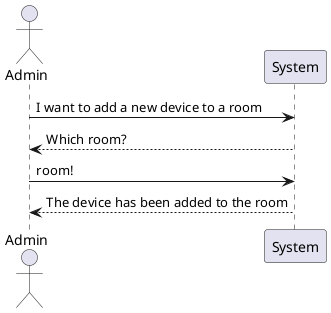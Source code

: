 @startuml
!pragma layout smetana
'As a Power User [or Administrator], I want to add a new device to a room, in order to configure it.'

actor Admin
participant System

Admin -> System: I want to add a new device to a room
System --> Admin: Which room?
Admin -> System: room!
System --> Admin: The device has been added to the room

@enduml
